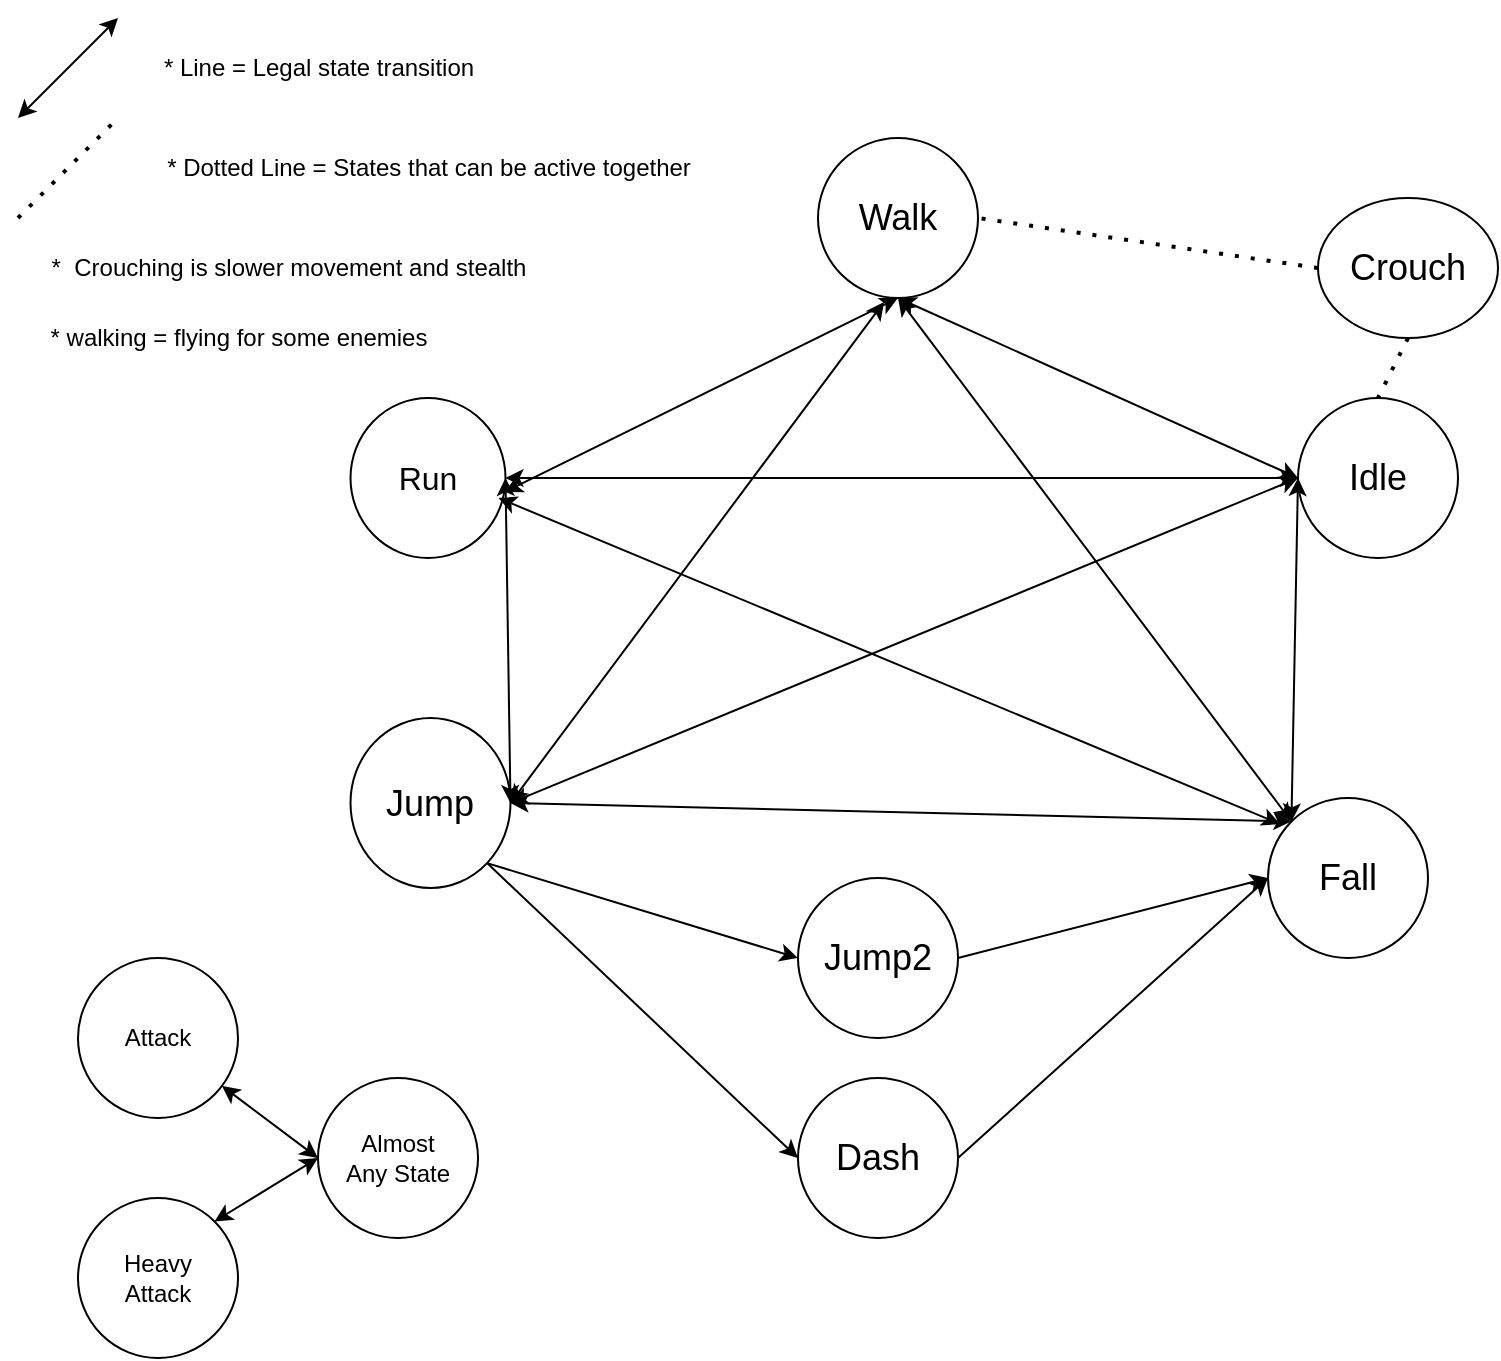 <mxfile version="22.1.18" type="github">
  <diagram name="Page-1" id="90ahfY_ULuQqxvPG4P39">
    <mxGraphModel dx="1434" dy="754" grid="1" gridSize="10" guides="1" tooltips="1" connect="1" arrows="1" fold="1" page="1" pageScale="1" pageWidth="850" pageHeight="1100" math="0" shadow="0">
      <root>
        <mxCell id="0" />
        <mxCell id="1" parent="0" />
        <mxCell id="Plsr217Ogj1veVX39GXn-2" value="&lt;font style=&quot;font-size: 18px;&quot;&gt;Idle&lt;/font&gt;" style="ellipse;whiteSpace=wrap;html=1;aspect=fixed;" parent="1" vertex="1">
          <mxGeometry x="650" y="200" width="80" height="80" as="geometry" />
        </mxCell>
        <mxCell id="Plsr217Ogj1veVX39GXn-3" value="&lt;font style=&quot;font-size: 18px;&quot;&gt;Walk&lt;/font&gt;" style="ellipse;whiteSpace=wrap;html=1;aspect=fixed;" parent="1" vertex="1">
          <mxGeometry x="410" y="70" width="80" height="80" as="geometry" />
        </mxCell>
        <mxCell id="Plsr217Ogj1veVX39GXn-4" value="&lt;font size=&quot;3&quot;&gt;Run&lt;/font&gt;" style="ellipse;whiteSpace=wrap;html=1;" parent="1" vertex="1">
          <mxGeometry x="176.25" y="200" width="77.5" height="80" as="geometry" />
        </mxCell>
        <mxCell id="Plsr217Ogj1veVX39GXn-10" value="&lt;font style=&quot;font-size: 18px;&quot;&gt;Crouch&lt;/font&gt;" style="ellipse;whiteSpace=wrap;html=1;" parent="1" vertex="1">
          <mxGeometry x="660" y="100" width="90" height="70" as="geometry" />
        </mxCell>
        <mxCell id="Plsr217Ogj1veVX39GXn-18" value="&lt;font style=&quot;font-size: 18px;&quot;&gt;Jump&lt;/font&gt;" style="ellipse;whiteSpace=wrap;html=1;direction=south;" parent="1" vertex="1">
          <mxGeometry x="176.25" y="360" width="80" height="85" as="geometry" />
        </mxCell>
        <mxCell id="Plsr217Ogj1veVX39GXn-23" value="&lt;font style=&quot;font-size: 18px;&quot;&gt;Fall&lt;/font&gt;" style="ellipse;whiteSpace=wrap;html=1;" parent="1" vertex="1">
          <mxGeometry x="635" y="400" width="80" height="80" as="geometry" />
        </mxCell>
        <mxCell id="XCMqTa8xG1903V8Pg2Ft-16" value="" style="endArrow=none;dashed=1;html=1;dashPattern=1 3;strokeWidth=2;rounded=0;exitX=0.5;exitY=1;exitDx=0;exitDy=0;entryX=0.5;entryY=0;entryDx=0;entryDy=0;" edge="1" parent="1" source="Plsr217Ogj1veVX39GXn-10" target="Plsr217Ogj1veVX39GXn-2">
          <mxGeometry width="50" height="50" relative="1" as="geometry">
            <mxPoint x="757.5" y="230" as="sourcePoint" />
            <mxPoint x="707.5" y="200" as="targetPoint" />
          </mxGeometry>
        </mxCell>
        <mxCell id="XCMqTa8xG1903V8Pg2Ft-21" value="*&amp;nbsp; Crouching is slower movement and stealth" style="text;html=1;align=center;verticalAlign=middle;resizable=0;points=[];autosize=1;strokeColor=none;fillColor=none;" vertex="1" parent="1">
          <mxGeometry x="10" y="120" width="270" height="30" as="geometry" />
        </mxCell>
        <mxCell id="XCMqTa8xG1903V8Pg2Ft-22" value="&lt;font style=&quot;font-size: 18px;&quot;&gt;Dash&lt;/font&gt;" style="ellipse;whiteSpace=wrap;html=1;" vertex="1" parent="1">
          <mxGeometry x="400" y="540" width="80" height="80" as="geometry" />
        </mxCell>
        <mxCell id="XCMqTa8xG1903V8Pg2Ft-23" value="* walking = flying for some enemies" style="text;html=1;align=center;verticalAlign=middle;resizable=0;points=[];autosize=1;strokeColor=none;fillColor=none;" vertex="1" parent="1">
          <mxGeometry x="10" y="155" width="220" height="30" as="geometry" />
        </mxCell>
        <mxCell id="XCMqTa8xG1903V8Pg2Ft-25" value="" style="endArrow=classic;startArrow=classic;html=1;rounded=0;exitX=0.5;exitY=1;exitDx=0;exitDy=0;entryX=0;entryY=0.5;entryDx=0;entryDy=0;" edge="1" parent="1" source="Plsr217Ogj1veVX39GXn-3" target="Plsr217Ogj1veVX39GXn-2">
          <mxGeometry width="50" height="50" relative="1" as="geometry">
            <mxPoint x="617.5" y="90" as="sourcePoint" />
            <mxPoint x="697.5" y="110" as="targetPoint" />
          </mxGeometry>
        </mxCell>
        <mxCell id="XCMqTa8xG1903V8Pg2Ft-26" value="" style="endArrow=classic;startArrow=classic;html=1;rounded=0;exitX=1;exitY=0.5;exitDx=0;exitDy=0;entryX=0;entryY=0.5;entryDx=0;entryDy=0;" edge="1" parent="1" source="Plsr217Ogj1veVX39GXn-4" target="Plsr217Ogj1veVX39GXn-2">
          <mxGeometry width="50" height="50" relative="1" as="geometry">
            <mxPoint x="627.5" y="100" as="sourcePoint" />
            <mxPoint x="717.5" y="150" as="targetPoint" />
          </mxGeometry>
        </mxCell>
        <mxCell id="XCMqTa8xG1903V8Pg2Ft-27" value="" style="endArrow=none;dashed=1;html=1;dashPattern=1 3;strokeWidth=2;rounded=0;exitX=0;exitY=0.5;exitDx=0;exitDy=0;entryX=1;entryY=0.5;entryDx=0;entryDy=0;" edge="1" parent="1" source="Plsr217Ogj1veVX39GXn-10" target="Plsr217Ogj1veVX39GXn-3">
          <mxGeometry width="50" height="50" relative="1" as="geometry">
            <mxPoint x="757.5" y="250" as="sourcePoint" />
            <mxPoint x="605.784" y="118.284" as="targetPoint" />
          </mxGeometry>
        </mxCell>
        <mxCell id="XCMqTa8xG1903V8Pg2Ft-29" value="" style="endArrow=classic;startArrow=classic;html=1;rounded=0;" edge="1" parent="1">
          <mxGeometry width="50" height="50" relative="1" as="geometry">
            <mxPoint x="10" y="60" as="sourcePoint" />
            <mxPoint x="60" y="10" as="targetPoint" />
          </mxGeometry>
        </mxCell>
        <mxCell id="XCMqTa8xG1903V8Pg2Ft-30" value="* Line = Legal state transition" style="text;html=1;align=center;verticalAlign=middle;resizable=0;points=[];autosize=1;strokeColor=none;fillColor=none;" vertex="1" parent="1">
          <mxGeometry x="70" y="20" width="180" height="30" as="geometry" />
        </mxCell>
        <mxCell id="XCMqTa8xG1903V8Pg2Ft-31" value="" style="endArrow=none;dashed=1;html=1;dashPattern=1 3;strokeWidth=2;rounded=0;" edge="1" parent="1">
          <mxGeometry width="50" height="50" relative="1" as="geometry">
            <mxPoint x="10" y="110" as="sourcePoint" />
            <mxPoint x="60" y="60" as="targetPoint" />
          </mxGeometry>
        </mxCell>
        <mxCell id="XCMqTa8xG1903V8Pg2Ft-32" value="* Dotted Line = States that can be active together" style="text;html=1;align=center;verticalAlign=middle;resizable=0;points=[];autosize=1;strokeColor=none;fillColor=none;" vertex="1" parent="1">
          <mxGeometry x="70" y="70" width="290" height="30" as="geometry" />
        </mxCell>
        <mxCell id="XCMqTa8xG1903V8Pg2Ft-34" value="" style="endArrow=classic;startArrow=classic;html=1;rounded=0;exitX=0.5;exitY=1;exitDx=0;exitDy=0;entryX=0.994;entryY=0.588;entryDx=0;entryDy=0;entryPerimeter=0;" edge="1" parent="1" source="Plsr217Ogj1veVX39GXn-3" target="Plsr217Ogj1veVX39GXn-4">
          <mxGeometry width="50" height="50" relative="1" as="geometry">
            <mxPoint x="577.5" y="130" as="sourcePoint" />
            <mxPoint x="557.5" y="160" as="targetPoint" />
          </mxGeometry>
        </mxCell>
        <mxCell id="XCMqTa8xG1903V8Pg2Ft-36" value="" style="endArrow=classic;startArrow=classic;html=1;rounded=0;entryX=0.413;entryY=1.025;entryDx=0;entryDy=0;entryPerimeter=0;exitX=0.5;exitY=0;exitDx=0;exitDy=0;" edge="1" parent="1" source="Plsr217Ogj1veVX39GXn-18" target="Plsr217Ogj1veVX39GXn-3">
          <mxGeometry width="50" height="50" relative="1" as="geometry">
            <mxPoint x="360" y="543" as="sourcePoint" />
            <mxPoint x="540" y="105" as="targetPoint" />
          </mxGeometry>
        </mxCell>
        <mxCell id="XCMqTa8xG1903V8Pg2Ft-37" value="" style="endArrow=classic;startArrow=classic;html=1;rounded=0;exitX=0.5;exitY=0;exitDx=0;exitDy=0;entryX=0;entryY=0.5;entryDx=0;entryDy=0;" edge="1" parent="1" source="Plsr217Ogj1veVX39GXn-18" target="Plsr217Ogj1veVX39GXn-2">
          <mxGeometry width="50" height="50" relative="1" as="geometry">
            <mxPoint x="638" y="230" as="sourcePoint" />
            <mxPoint x="710" y="180" as="targetPoint" />
          </mxGeometry>
        </mxCell>
        <mxCell id="XCMqTa8xG1903V8Pg2Ft-38" value="" style="endArrow=classic;startArrow=classic;html=1;rounded=0;exitX=0.5;exitY=0;exitDx=0;exitDy=0;entryX=1;entryY=0.5;entryDx=0;entryDy=0;" edge="1" parent="1" source="Plsr217Ogj1veVX39GXn-18" target="Plsr217Ogj1veVX39GXn-4">
          <mxGeometry width="50" height="50" relative="1" as="geometry">
            <mxPoint x="601" y="300" as="sourcePoint" />
            <mxPoint x="729" y="178" as="targetPoint" />
          </mxGeometry>
        </mxCell>
        <mxCell id="XCMqTa8xG1903V8Pg2Ft-40" value="" style="endArrow=classic;startArrow=classic;html=1;rounded=0;exitX=0;exitY=0;exitDx=0;exitDy=0;entryX=0.5;entryY=0;entryDx=0;entryDy=0;" edge="1" parent="1" source="Plsr217Ogj1veVX39GXn-23" target="Plsr217Ogj1veVX39GXn-18">
          <mxGeometry width="50" height="50" relative="1" as="geometry">
            <mxPoint x="490" y="530" as="sourcePoint" />
            <mxPoint x="460" y="435" as="targetPoint" />
          </mxGeometry>
        </mxCell>
        <mxCell id="XCMqTa8xG1903V8Pg2Ft-44" value="&lt;font style=&quot;font-size: 18px;&quot;&gt;Jump2&lt;/font&gt;" style="ellipse;whiteSpace=wrap;html=1;" vertex="1" parent="1">
          <mxGeometry x="400" y="440" width="80" height="80" as="geometry" />
        </mxCell>
        <mxCell id="XCMqTa8xG1903V8Pg2Ft-46" value="" style="endArrow=classic;startArrow=classic;html=1;rounded=0;exitX=0;exitY=0;exitDx=0;exitDy=0;entryX=0.5;entryY=1;entryDx=0;entryDy=0;" edge="1" parent="1" source="Plsr217Ogj1veVX39GXn-23" target="Plsr217Ogj1veVX39GXn-3">
          <mxGeometry width="50" height="50" relative="1" as="geometry">
            <mxPoint x="702" y="422" as="sourcePoint" />
            <mxPoint x="503" y="412" as="targetPoint" />
          </mxGeometry>
        </mxCell>
        <mxCell id="XCMqTa8xG1903V8Pg2Ft-47" value="" style="endArrow=classic;startArrow=classic;html=1;rounded=0;exitX=0.075;exitY=0.163;exitDx=0;exitDy=0;entryX=0.955;entryY=0.625;entryDx=0;entryDy=0;exitPerimeter=0;entryPerimeter=0;" edge="1" parent="1" source="Plsr217Ogj1veVX39GXn-23" target="Plsr217Ogj1veVX39GXn-4">
          <mxGeometry width="50" height="50" relative="1" as="geometry">
            <mxPoint x="712" y="432" as="sourcePoint" />
            <mxPoint x="513" y="422" as="targetPoint" />
          </mxGeometry>
        </mxCell>
        <mxCell id="XCMqTa8xG1903V8Pg2Ft-49" value="Attack" style="ellipse;whiteSpace=wrap;html=1;" vertex="1" parent="1">
          <mxGeometry x="40" y="480" width="80" height="80" as="geometry" />
        </mxCell>
        <mxCell id="XCMqTa8xG1903V8Pg2Ft-53" value="Almost&lt;br&gt;Any State" style="ellipse;whiteSpace=wrap;html=1;aspect=fixed;" vertex="1" parent="1">
          <mxGeometry x="160" y="540" width="80" height="80" as="geometry" />
        </mxCell>
        <mxCell id="XCMqTa8xG1903V8Pg2Ft-57" value="" style="endArrow=classic;startArrow=classic;html=1;rounded=0;exitX=0;exitY=0.5;exitDx=0;exitDy=0;" edge="1" parent="1" source="XCMqTa8xG1903V8Pg2Ft-53" target="XCMqTa8xG1903V8Pg2Ft-49">
          <mxGeometry width="50" height="50" relative="1" as="geometry">
            <mxPoint x="407" y="522" as="sourcePoint" />
            <mxPoint x="198" y="352" as="targetPoint" />
          </mxGeometry>
        </mxCell>
        <mxCell id="XCMqTa8xG1903V8Pg2Ft-58" value="Heavy&lt;br&gt;Attack" style="ellipse;whiteSpace=wrap;html=1;" vertex="1" parent="1">
          <mxGeometry x="40" y="600" width="80" height="80" as="geometry" />
        </mxCell>
        <mxCell id="XCMqTa8xG1903V8Pg2Ft-59" value="" style="endArrow=classic;startArrow=classic;html=1;rounded=0;exitX=0;exitY=0.5;exitDx=0;exitDy=0;entryX=1;entryY=0;entryDx=0;entryDy=0;" edge="1" parent="1" source="XCMqTa8xG1903V8Pg2Ft-53" target="XCMqTa8xG1903V8Pg2Ft-58">
          <mxGeometry width="50" height="50" relative="1" as="geometry">
            <mxPoint x="170" y="570" as="sourcePoint" />
            <mxPoint x="130" y="570" as="targetPoint" />
          </mxGeometry>
        </mxCell>
        <mxCell id="XCMqTa8xG1903V8Pg2Ft-60" value="" style="endArrow=classic;startArrow=classic;html=1;rounded=0;entryX=0;entryY=0.5;entryDx=0;entryDy=0;exitX=0;exitY=0;exitDx=0;exitDy=0;" edge="1" parent="1" source="Plsr217Ogj1veVX39GXn-23" target="Plsr217Ogj1veVX39GXn-2">
          <mxGeometry width="50" height="50" relative="1" as="geometry">
            <mxPoint x="690" y="480" as="sourcePoint" />
            <mxPoint x="690" y="320" as="targetPoint" />
          </mxGeometry>
        </mxCell>
        <mxCell id="XCMqTa8xG1903V8Pg2Ft-61" value="" style="endArrow=classic;html=1;rounded=0;exitX=1;exitY=0;exitDx=0;exitDy=0;entryX=0;entryY=0.5;entryDx=0;entryDy=0;" edge="1" parent="1" source="Plsr217Ogj1veVX39GXn-18" target="XCMqTa8xG1903V8Pg2Ft-22">
          <mxGeometry width="50" height="50" relative="1" as="geometry">
            <mxPoint x="490" y="420" as="sourcePoint" />
            <mxPoint x="540" y="370" as="targetPoint" />
          </mxGeometry>
        </mxCell>
        <mxCell id="XCMqTa8xG1903V8Pg2Ft-62" value="" style="endArrow=classic;html=1;rounded=0;exitX=1;exitY=0;exitDx=0;exitDy=0;entryX=0;entryY=0.5;entryDx=0;entryDy=0;" edge="1" parent="1" source="Plsr217Ogj1veVX39GXn-18" target="XCMqTa8xG1903V8Pg2Ft-44">
          <mxGeometry width="50" height="50" relative="1" as="geometry">
            <mxPoint x="238" y="472" as="sourcePoint" />
            <mxPoint x="410" y="650" as="targetPoint" />
          </mxGeometry>
        </mxCell>
        <mxCell id="XCMqTa8xG1903V8Pg2Ft-63" value="" style="endArrow=classic;html=1;rounded=0;exitX=1;exitY=0.5;exitDx=0;exitDy=0;entryX=0;entryY=0.5;entryDx=0;entryDy=0;" edge="1" parent="1" source="XCMqTa8xG1903V8Pg2Ft-44" target="Plsr217Ogj1veVX39GXn-23">
          <mxGeometry width="50" height="50" relative="1" as="geometry">
            <mxPoint x="238" y="472" as="sourcePoint" />
            <mxPoint x="410" y="550" as="targetPoint" />
          </mxGeometry>
        </mxCell>
        <mxCell id="XCMqTa8xG1903V8Pg2Ft-64" value="" style="endArrow=classic;html=1;rounded=0;exitX=1;exitY=0.5;exitDx=0;exitDy=0;entryX=0;entryY=0.5;entryDx=0;entryDy=0;" edge="1" parent="1" source="XCMqTa8xG1903V8Pg2Ft-22" target="Plsr217Ogj1veVX39GXn-23">
          <mxGeometry width="50" height="50" relative="1" as="geometry">
            <mxPoint x="238" y="472" as="sourcePoint" />
            <mxPoint x="410" y="650" as="targetPoint" />
          </mxGeometry>
        </mxCell>
      </root>
    </mxGraphModel>
  </diagram>
</mxfile>
